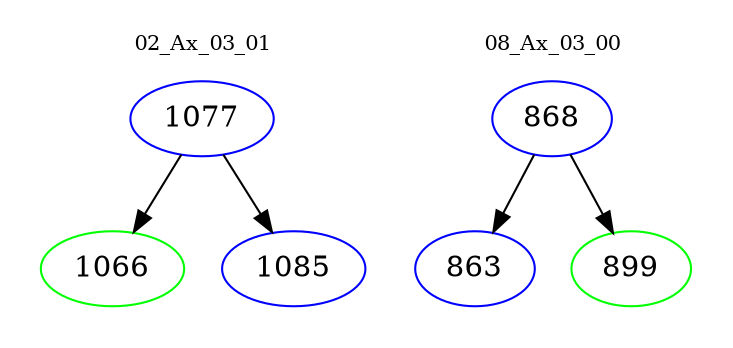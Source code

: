 digraph{
subgraph cluster_0 {
color = white
label = "02_Ax_03_01";
fontsize=10;
T0_1077 [label="1077", color="blue"]
T0_1077 -> T0_1066 [color="black"]
T0_1066 [label="1066", color="green"]
T0_1077 -> T0_1085 [color="black"]
T0_1085 [label="1085", color="blue"]
}
subgraph cluster_1 {
color = white
label = "08_Ax_03_00";
fontsize=10;
T1_868 [label="868", color="blue"]
T1_868 -> T1_863 [color="black"]
T1_863 [label="863", color="blue"]
T1_868 -> T1_899 [color="black"]
T1_899 [label="899", color="green"]
}
}
